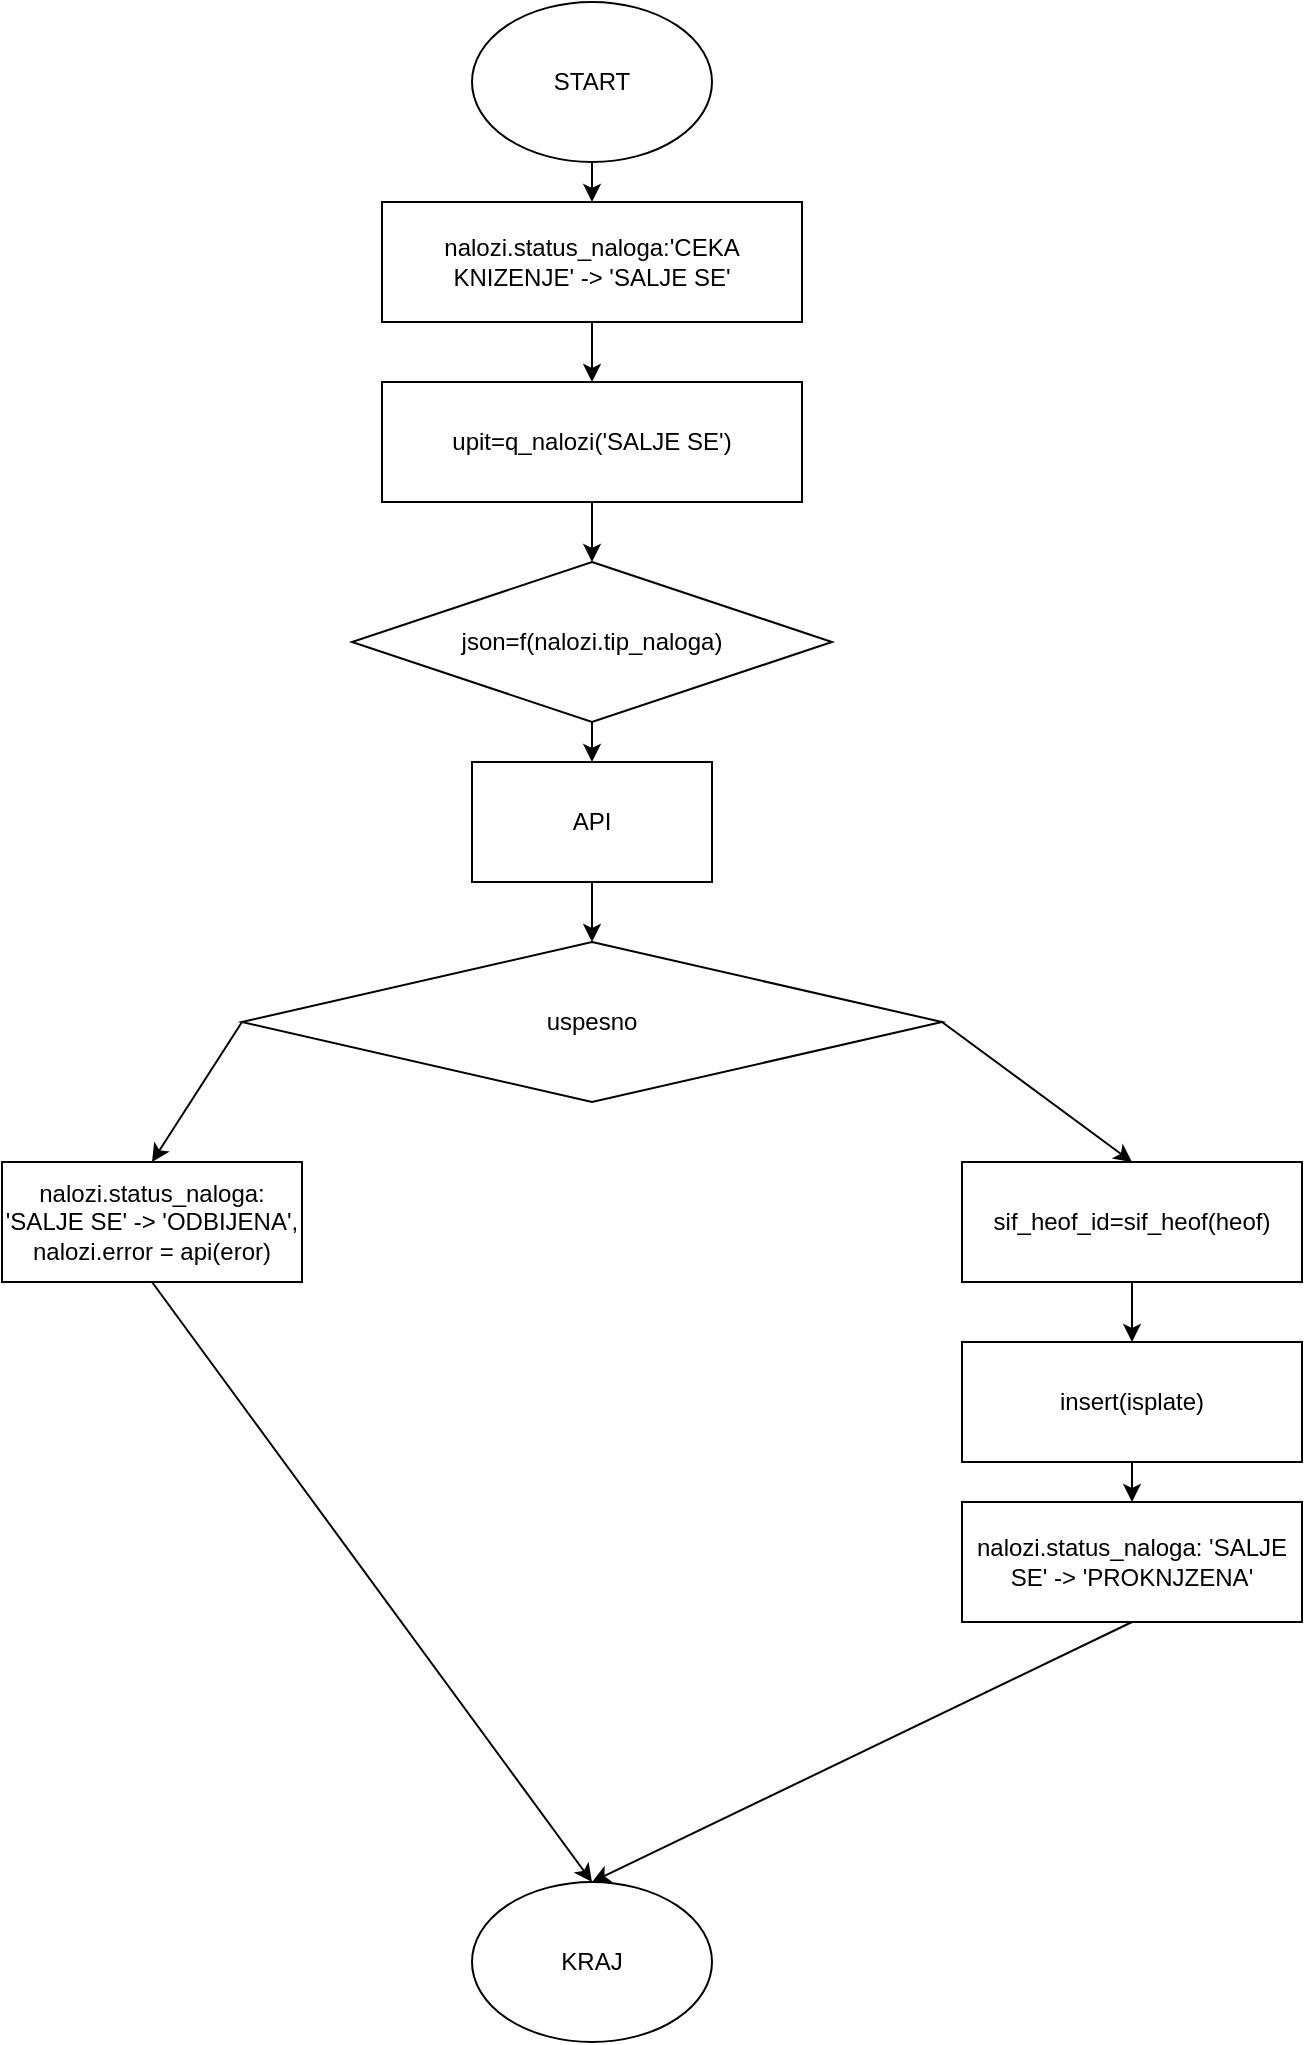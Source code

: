 <mxfile version="20.5.3" type="github"><diagram id="013ShaWi0nKcHKu73hQe" name="Page-1"><mxGraphModel dx="1382" dy="795" grid="1" gridSize="10" guides="1" tooltips="1" connect="1" arrows="1" fold="1" page="1" pageScale="1" pageWidth="850" pageHeight="1100" math="0" shadow="0"><root><mxCell id="0"/><mxCell id="1" parent="0"/><mxCell id="z0qUzcLH7huREnHgUQ8k-1" value="START" style="ellipse;whiteSpace=wrap;html=1;" vertex="1" parent="1"><mxGeometry x="355" y="20" width="120" height="80" as="geometry"/></mxCell><mxCell id="z0qUzcLH7huREnHgUQ8k-2" value="nalozi.status_naloga:'CEKA KNIZENJE' -&amp;gt; 'SALJE SE'" style="rounded=0;whiteSpace=wrap;html=1;" vertex="1" parent="1"><mxGeometry x="310" y="120" width="210" height="60" as="geometry"/></mxCell><mxCell id="z0qUzcLH7huREnHgUQ8k-3" value="" style="endArrow=classic;html=1;rounded=0;exitX=0.5;exitY=1;exitDx=0;exitDy=0;entryX=0.5;entryY=0;entryDx=0;entryDy=0;" edge="1" parent="1" source="z0qUzcLH7huREnHgUQ8k-1" target="z0qUzcLH7huREnHgUQ8k-2"><mxGeometry width="50" height="50" relative="1" as="geometry"><mxPoint x="560" y="80" as="sourcePoint"/><mxPoint x="610" y="30" as="targetPoint"/></mxGeometry></mxCell><mxCell id="z0qUzcLH7huREnHgUQ8k-4" value="upit=q_nalozi('SALJE SE')" style="rounded=0;whiteSpace=wrap;html=1;" vertex="1" parent="1"><mxGeometry x="310" y="210" width="210" height="60" as="geometry"/></mxCell><mxCell id="z0qUzcLH7huREnHgUQ8k-5" value="json=f(nalozi.tip_naloga)" style="rhombus;whiteSpace=wrap;html=1;" vertex="1" parent="1"><mxGeometry x="295" y="300" width="240" height="80" as="geometry"/></mxCell><mxCell id="z0qUzcLH7huREnHgUQ8k-6" value="API" style="rounded=0;whiteSpace=wrap;html=1;" vertex="1" parent="1"><mxGeometry x="355" y="400" width="120" height="60" as="geometry"/></mxCell><mxCell id="z0qUzcLH7huREnHgUQ8k-7" value="uspesno" style="rhombus;whiteSpace=wrap;html=1;" vertex="1" parent="1"><mxGeometry x="240" y="490" width="350" height="80" as="geometry"/></mxCell><mxCell id="z0qUzcLH7huREnHgUQ8k-8" value="nalozi.status_naloga: 'SALJE SE' -&amp;gt; 'ODBIJENA',&lt;br&gt;nalozi.error = api(eror)" style="rounded=0;whiteSpace=wrap;html=1;" vertex="1" parent="1"><mxGeometry x="120" y="600" width="150" height="60" as="geometry"/></mxCell><mxCell id="z0qUzcLH7huREnHgUQ8k-9" value="sif_heof_id=sif_heof(heof)" style="rounded=0;whiteSpace=wrap;html=1;" vertex="1" parent="1"><mxGeometry x="600" y="600" width="170" height="60" as="geometry"/></mxCell><mxCell id="z0qUzcLH7huREnHgUQ8k-10" value="insert(isplate)" style="rounded=0;whiteSpace=wrap;html=1;" vertex="1" parent="1"><mxGeometry x="600" y="690" width="170" height="60" as="geometry"/></mxCell><mxCell id="z0qUzcLH7huREnHgUQ8k-11" value="nalozi.status_naloga: 'SALJE SE' -&amp;gt; 'PROKNJZENA'" style="rounded=0;whiteSpace=wrap;html=1;" vertex="1" parent="1"><mxGeometry x="600" y="770" width="170" height="60" as="geometry"/></mxCell><mxCell id="z0qUzcLH7huREnHgUQ8k-13" value="" style="endArrow=classic;html=1;rounded=0;exitX=0.5;exitY=1;exitDx=0;exitDy=0;entryX=0.5;entryY=0;entryDx=0;entryDy=0;" edge="1" parent="1" source="z0qUzcLH7huREnHgUQ8k-2" target="z0qUzcLH7huREnHgUQ8k-4"><mxGeometry width="50" height="50" relative="1" as="geometry"><mxPoint x="400" y="420" as="sourcePoint"/><mxPoint x="450" y="370" as="targetPoint"/></mxGeometry></mxCell><mxCell id="z0qUzcLH7huREnHgUQ8k-14" value="" style="endArrow=classic;html=1;rounded=0;exitX=0.5;exitY=1;exitDx=0;exitDy=0;entryX=0.5;entryY=0;entryDx=0;entryDy=0;" edge="1" parent="1" source="z0qUzcLH7huREnHgUQ8k-4" target="z0qUzcLH7huREnHgUQ8k-5"><mxGeometry width="50" height="50" relative="1" as="geometry"><mxPoint x="400" y="420" as="sourcePoint"/><mxPoint x="450" y="370" as="targetPoint"/></mxGeometry></mxCell><mxCell id="z0qUzcLH7huREnHgUQ8k-15" value="" style="endArrow=classic;html=1;rounded=0;exitX=0.5;exitY=1;exitDx=0;exitDy=0;entryX=0.5;entryY=0;entryDx=0;entryDy=0;" edge="1" parent="1" source="z0qUzcLH7huREnHgUQ8k-5" target="z0qUzcLH7huREnHgUQ8k-6"><mxGeometry width="50" height="50" relative="1" as="geometry"><mxPoint x="400" y="420" as="sourcePoint"/><mxPoint x="450" y="370" as="targetPoint"/></mxGeometry></mxCell><mxCell id="z0qUzcLH7huREnHgUQ8k-16" value="" style="endArrow=classic;html=1;rounded=0;exitX=0.5;exitY=1;exitDx=0;exitDy=0;entryX=0.5;entryY=0;entryDx=0;entryDy=0;" edge="1" parent="1" source="z0qUzcLH7huREnHgUQ8k-6" target="z0qUzcLH7huREnHgUQ8k-7"><mxGeometry width="50" height="50" relative="1" as="geometry"><mxPoint x="400" y="420" as="sourcePoint"/><mxPoint x="450" y="370" as="targetPoint"/></mxGeometry></mxCell><mxCell id="z0qUzcLH7huREnHgUQ8k-17" value="KRAJ" style="ellipse;whiteSpace=wrap;html=1;" vertex="1" parent="1"><mxGeometry x="355" y="960" width="120" height="80" as="geometry"/></mxCell><mxCell id="z0qUzcLH7huREnHgUQ8k-18" value="" style="endArrow=classic;html=1;rounded=0;exitX=1;exitY=0.5;exitDx=0;exitDy=0;entryX=0.5;entryY=0;entryDx=0;entryDy=0;" edge="1" parent="1" source="z0qUzcLH7huREnHgUQ8k-7" target="z0qUzcLH7huREnHgUQ8k-9"><mxGeometry width="50" height="50" relative="1" as="geometry"><mxPoint x="400" y="750" as="sourcePoint"/><mxPoint x="450" y="700" as="targetPoint"/></mxGeometry></mxCell><mxCell id="z0qUzcLH7huREnHgUQ8k-19" value="" style="endArrow=classic;html=1;rounded=0;exitX=0.5;exitY=1;exitDx=0;exitDy=0;" edge="1" parent="1" source="z0qUzcLH7huREnHgUQ8k-9" target="z0qUzcLH7huREnHgUQ8k-10"><mxGeometry width="50" height="50" relative="1" as="geometry"><mxPoint x="400" y="750" as="sourcePoint"/><mxPoint x="450" y="700" as="targetPoint"/></mxGeometry></mxCell><mxCell id="z0qUzcLH7huREnHgUQ8k-20" value="" style="endArrow=classic;html=1;rounded=0;exitX=0.5;exitY=1;exitDx=0;exitDy=0;entryX=0.5;entryY=0;entryDx=0;entryDy=0;" edge="1" parent="1" source="z0qUzcLH7huREnHgUQ8k-10" target="z0qUzcLH7huREnHgUQ8k-11"><mxGeometry width="50" height="50" relative="1" as="geometry"><mxPoint x="400" y="750" as="sourcePoint"/><mxPoint x="450" y="700" as="targetPoint"/></mxGeometry></mxCell><mxCell id="z0qUzcLH7huREnHgUQ8k-21" value="" style="endArrow=classic;html=1;rounded=0;exitX=0.5;exitY=1;exitDx=0;exitDy=0;entryX=0.5;entryY=0;entryDx=0;entryDy=0;" edge="1" parent="1" source="z0qUzcLH7huREnHgUQ8k-11" target="z0qUzcLH7huREnHgUQ8k-17"><mxGeometry width="50" height="50" relative="1" as="geometry"><mxPoint x="400" y="750" as="sourcePoint"/><mxPoint x="450" y="700" as="targetPoint"/></mxGeometry></mxCell><mxCell id="z0qUzcLH7huREnHgUQ8k-22" value="" style="endArrow=classic;html=1;rounded=0;exitX=0;exitY=0.5;exitDx=0;exitDy=0;entryX=0.5;entryY=0;entryDx=0;entryDy=0;" edge="1" parent="1" source="z0qUzcLH7huREnHgUQ8k-7" target="z0qUzcLH7huREnHgUQ8k-8"><mxGeometry width="50" height="50" relative="1" as="geometry"><mxPoint x="400" y="750" as="sourcePoint"/><mxPoint x="450" y="700" as="targetPoint"/></mxGeometry></mxCell><mxCell id="z0qUzcLH7huREnHgUQ8k-23" value="" style="endArrow=classic;html=1;rounded=0;exitX=0.5;exitY=1;exitDx=0;exitDy=0;entryX=0.5;entryY=0;entryDx=0;entryDy=0;" edge="1" parent="1" source="z0qUzcLH7huREnHgUQ8k-8" target="z0qUzcLH7huREnHgUQ8k-17"><mxGeometry width="50" height="50" relative="1" as="geometry"><mxPoint x="400" y="750" as="sourcePoint"/><mxPoint x="450" y="700" as="targetPoint"/></mxGeometry></mxCell></root></mxGraphModel></diagram></mxfile>